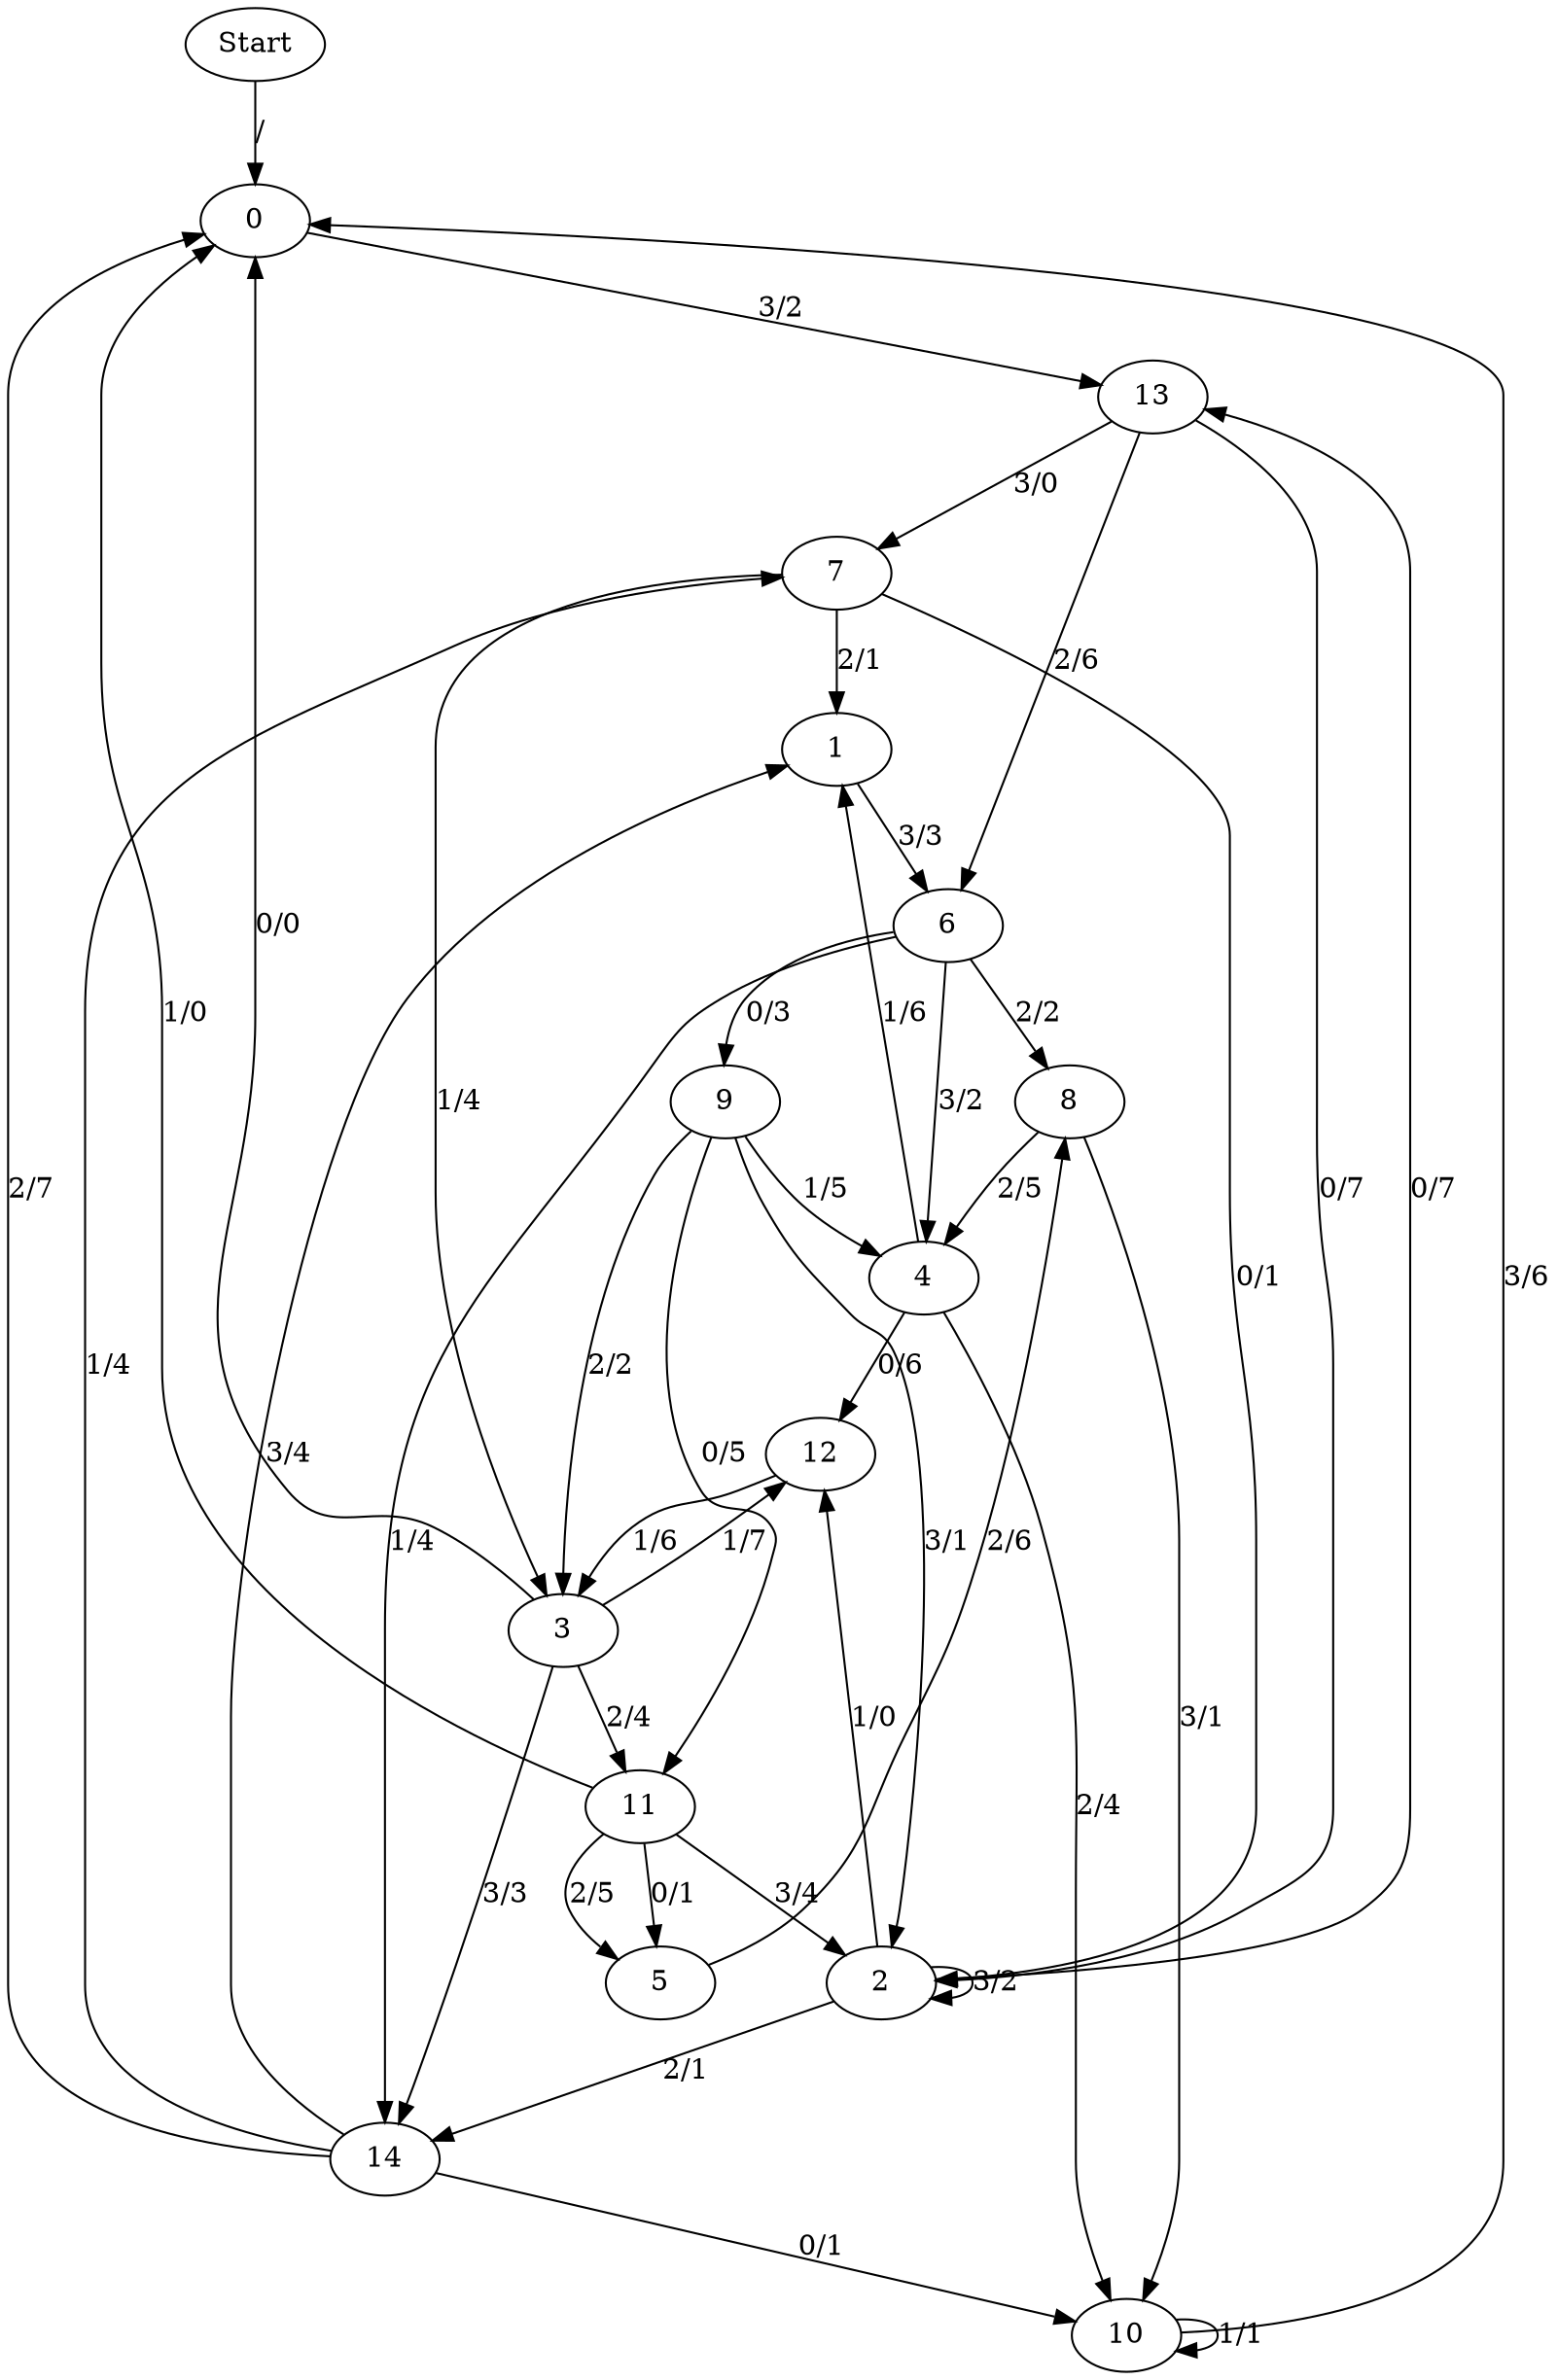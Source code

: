 digraph {
	Start -> 0 [label="/"]
	0 -> 13 [label="3/2"]
	14 -> 10 [label="0/1"]
	14 -> 7 [label="1/4"]
	14 -> 0 [label="2/7"]
	14 -> 1 [label="3/4"]
	1 -> 6 [label="3/3"]
	6 -> 14 [label="1/4"]
	6 -> 8 [label="2/2"]
	6 -> 4 [label="3/2"]
	6 -> 9 [label="0/3"]
	9 -> 4 [label="1/5"]
	9 -> 3 [label="2/2"]
	9 -> 2 [label="3/1"]
	9 -> 11 [label="0/5"]
	8 -> 4 [label="2/5"]
	8 -> 10 [label="3/1"]
	4 -> 1 [label="1/6"]
	4 -> 10 [label="2/4"]
	4 -> 12 [label="0/6"]
	10 -> 10 [label="1/1"]
	10 -> 0 [label="3/6"]
	12 -> 3 [label="1/6"]
	3 -> 0 [label="0/0"]
	3 -> 12 [label="1/7"]
	3 -> 11 [label="2/4"]
	3 -> 14 [label="3/3"]
	11 -> 0 [label="1/0"]
	11 -> 5 [label="2/5"]
	11 -> 2 [label="3/4"]
	11 -> 5 [label="0/1"]
	5 -> 8 [label="2/6"]
	2 -> 14 [label="2/1"]
	2 -> 2 [label="3/2"]
	2 -> 13 [label="0/7"]
	2 -> 12 [label="1/0"]
	13 -> 7 [label="3/0"]
	13 -> 2 [label="0/7"]
	13 -> 6 [label="2/6"]
	7 -> 1 [label="2/1"]
	7 -> 2 [label="0/1"]
	7 -> 3 [label="1/4"]
}